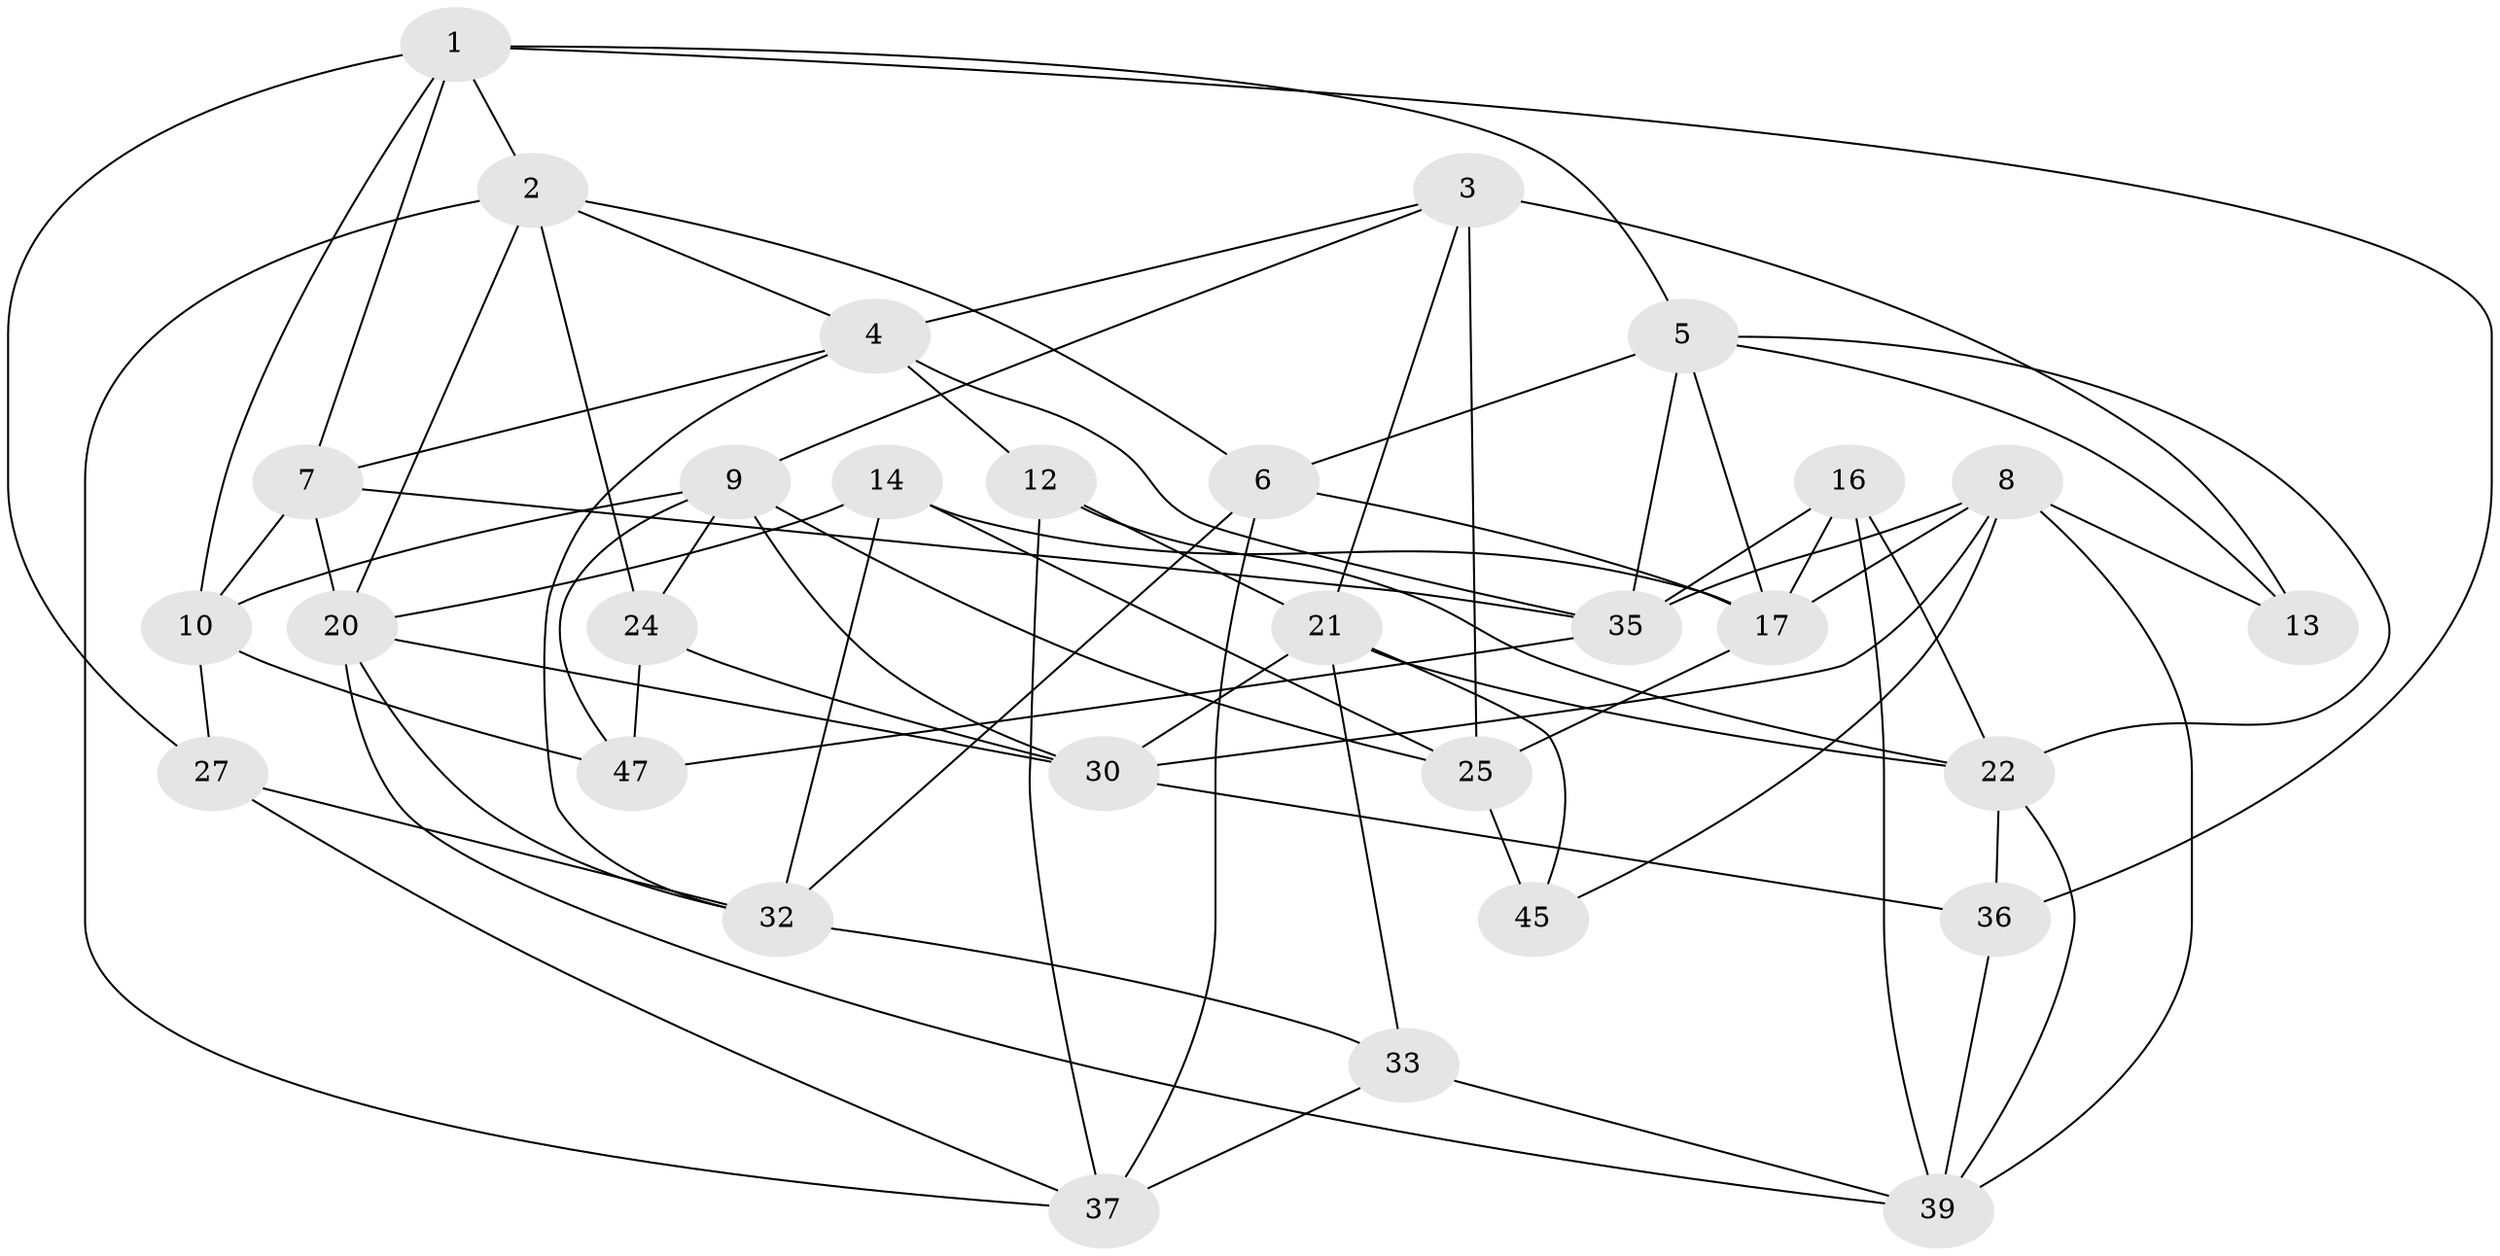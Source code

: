 // original degree distribution, {4: 1.0}
// Generated by graph-tools (version 1.1) at 2025/42/03/06/25 10:42:18]
// undirected, 30 vertices, 76 edges
graph export_dot {
graph [start="1"]
  node [color=gray90,style=filled];
  1 [super="+48"];
  2 [super="+29"];
  3 [super="+11"];
  4 [super="+28"];
  5 [super="+44"];
  6 [super="+42"];
  7 [super="+23"];
  8 [super="+19"];
  9 [super="+18"];
  10 [super="+15"];
  12;
  13;
  14;
  16;
  17 [super="+26"];
  20 [super="+50"];
  21 [super="+43"];
  22 [super="+38"];
  24;
  25 [super="+34"];
  27;
  30 [super="+31"];
  32 [super="+40"];
  33;
  35 [super="+49"];
  36;
  37 [super="+46"];
  39 [super="+41"];
  45;
  47;
  1 -- 36;
  1 -- 27;
  1 -- 2;
  1 -- 7;
  1 -- 5;
  1 -- 10;
  2 -- 4;
  2 -- 20;
  2 -- 24;
  2 -- 37;
  2 -- 6;
  3 -- 21;
  3 -- 13 [weight=2];
  3 -- 4;
  3 -- 9;
  3 -- 25;
  4 -- 12;
  4 -- 32;
  4 -- 35;
  4 -- 7;
  5 -- 13;
  5 -- 6;
  5 -- 22;
  5 -- 35;
  5 -- 17;
  6 -- 17;
  6 -- 32;
  6 -- 37 [weight=2];
  7 -- 10 [weight=2];
  7 -- 35;
  7 -- 20;
  8 -- 39;
  8 -- 35;
  8 -- 17;
  8 -- 45;
  8 -- 13;
  8 -- 30;
  9 -- 10;
  9 -- 47;
  9 -- 24;
  9 -- 25;
  9 -- 30;
  10 -- 27;
  10 -- 47;
  12 -- 37;
  12 -- 22;
  12 -- 21;
  14 -- 17;
  14 -- 32;
  14 -- 20;
  14 -- 25;
  16 -- 35;
  16 -- 39;
  16 -- 22;
  16 -- 17;
  17 -- 25;
  20 -- 30;
  20 -- 32;
  20 -- 39;
  21 -- 45;
  21 -- 33;
  21 -- 30;
  21 -- 22;
  22 -- 36;
  22 -- 39;
  24 -- 47;
  24 -- 30;
  25 -- 45 [weight=2];
  27 -- 32;
  27 -- 37;
  30 -- 36;
  32 -- 33;
  33 -- 39;
  33 -- 37;
  35 -- 47;
  36 -- 39;
}
